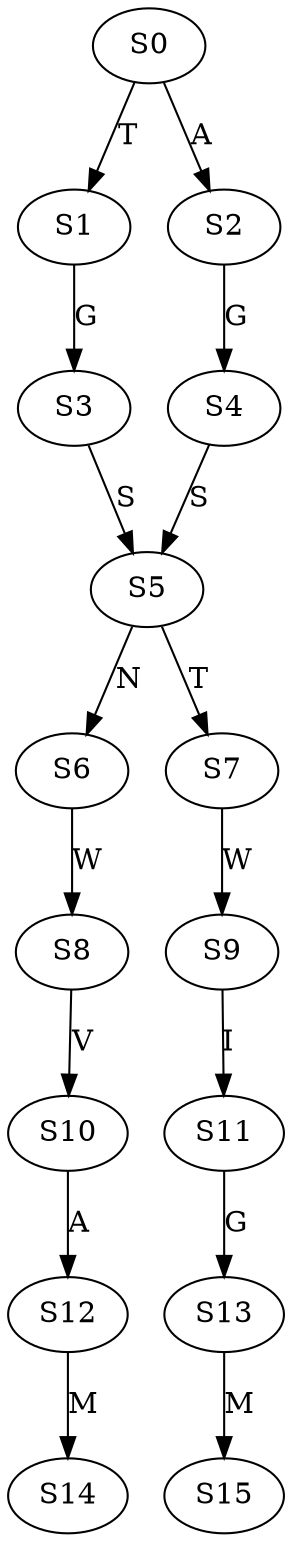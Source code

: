 strict digraph  {
	S0 -> S1 [ label = T ];
	S0 -> S2 [ label = A ];
	S1 -> S3 [ label = G ];
	S2 -> S4 [ label = G ];
	S3 -> S5 [ label = S ];
	S4 -> S5 [ label = S ];
	S5 -> S6 [ label = N ];
	S5 -> S7 [ label = T ];
	S6 -> S8 [ label = W ];
	S7 -> S9 [ label = W ];
	S8 -> S10 [ label = V ];
	S9 -> S11 [ label = I ];
	S10 -> S12 [ label = A ];
	S11 -> S13 [ label = G ];
	S12 -> S14 [ label = M ];
	S13 -> S15 [ label = M ];
}
